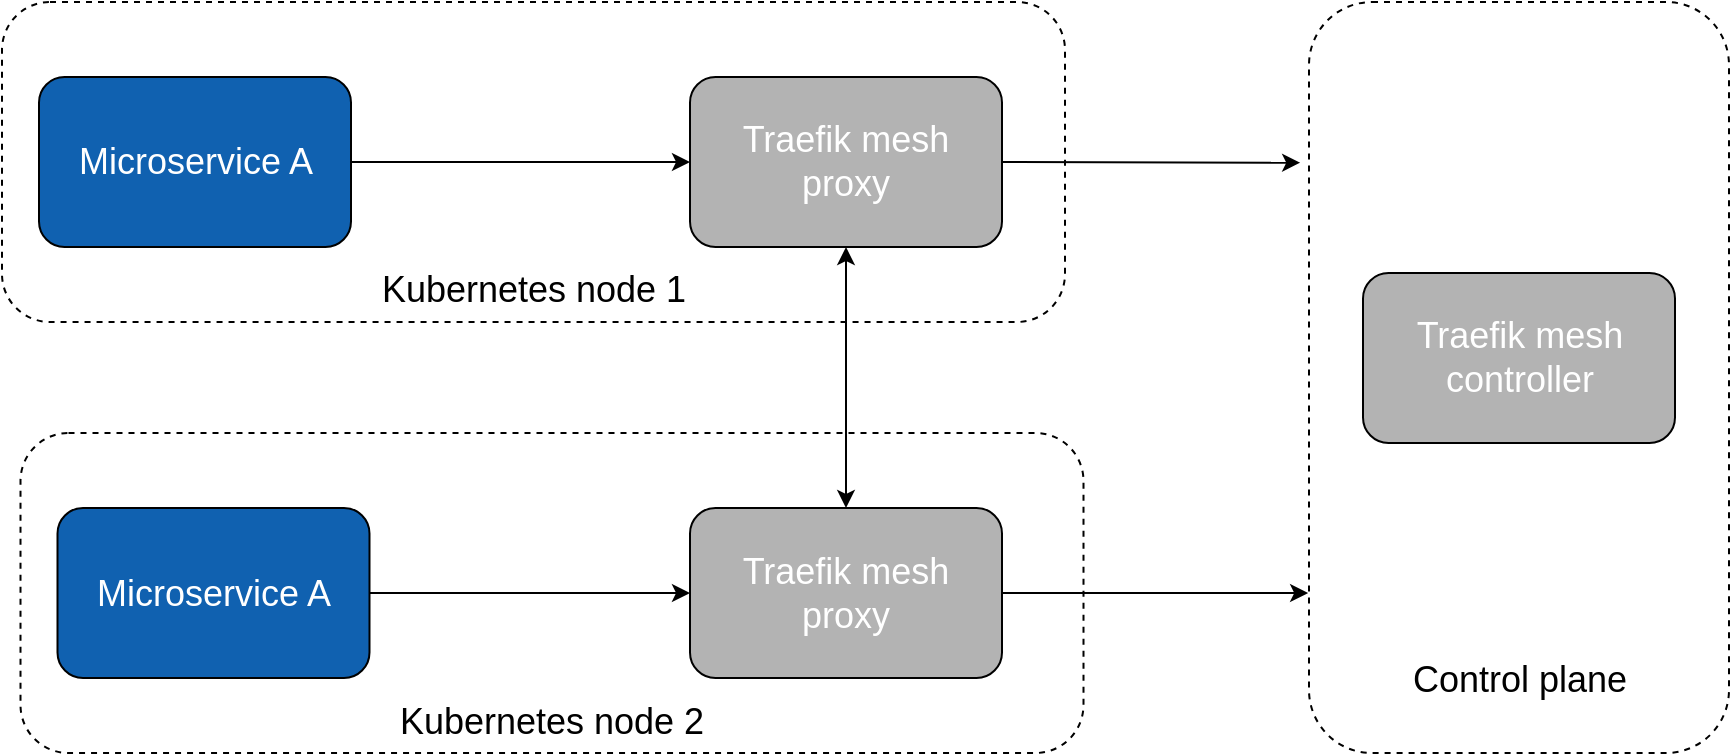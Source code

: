 <mxfile version="21.0.2" type="google"><diagram name="Page-1" id="r2EQb790FbH0v9dB6s8e"><mxGraphModel grid="1" page="1" gridSize="10" guides="1" tooltips="1" connect="1" arrows="1" fold="1" pageScale="1" pageWidth="827" pageHeight="1169" math="0" shadow="0"><root><mxCell id="0"/><mxCell id="1" parent="0"/><mxCell id="-ukKygDJakCzYnh6vZIX-1" value="&lt;font color=&quot;#000000&quot;&gt;&lt;br&gt;&lt;br&gt;&lt;br&gt;&lt;br&gt;&lt;br&gt;&lt;br&gt;&lt;/font&gt;&lt;span style=&quot;text-align: right ; color: rgb(0 , 0 , 0)&quot;&gt;Kubernetes node 1&lt;/span&gt;&lt;font color=&quot;#000000&quot;&gt;&lt;br&gt;&lt;/font&gt;" style="rounded=1;whiteSpace=wrap;html=1;labelBackgroundColor=none;strokeColor=#000000;fontSize=18;fontColor=#B3B3B3;fillColor=none;dashed=1;" vertex="1" parent="1"><mxGeometry x="90" y="2420" width="531.5" height="160" as="geometry"/></mxCell><mxCell id="-ukKygDJakCzYnh6vZIX-2" style="edgeStyle=none;html=1;exitX=1;exitY=0.5;exitDx=0;exitDy=0;entryX=0;entryY=0.5;entryDx=0;entryDy=0;" edge="1" parent="1" source="-ukKygDJakCzYnh6vZIX-3" target="-ukKygDJakCzYnh6vZIX-6"><mxGeometry relative="1" as="geometry"/></mxCell><mxCell id="-ukKygDJakCzYnh6vZIX-3" value="&lt;font color=&quot;#ffffff&quot;&gt;Microservice A&lt;/font&gt;" style="rounded=1;whiteSpace=wrap;html=1;fontSize=18;fillColor=#1061B0;" vertex="1" parent="1"><mxGeometry x="108.5" y="2457.5" width="156" height="85" as="geometry"/></mxCell><mxCell id="-ukKygDJakCzYnh6vZIX-4" value="&lt;font color=&quot;#ffffff&quot;&gt;Traefik mesh controller&lt;/font&gt;" style="rounded=1;whiteSpace=wrap;html=1;fontSize=18;fillColor=#B3B3B3;" vertex="1" parent="1"><mxGeometry x="770.5" y="2555.5" width="156" height="85" as="geometry"/></mxCell><mxCell id="-ukKygDJakCzYnh6vZIX-5" style="edgeStyle=none;html=1;exitX=1;exitY=0.5;exitDx=0;exitDy=0;entryX=-0.021;entryY=0.214;entryDx=0;entryDy=0;entryPerimeter=0;" edge="1" parent="1" source="-ukKygDJakCzYnh6vZIX-6" target="-ukKygDJakCzYnh6vZIX-13"><mxGeometry relative="1" as="geometry"/></mxCell><mxCell id="-ukKygDJakCzYnh6vZIX-6" value="&lt;font color=&quot;#ffffff&quot;&gt;Traefik mesh &lt;br&gt;proxy&lt;/font&gt;" style="rounded=1;whiteSpace=wrap;html=1;fontSize=18;fillColor=#B3B3B3;" vertex="1" parent="1"><mxGeometry x="434" y="2457.5" width="156" height="85" as="geometry"/></mxCell><mxCell id="-ukKygDJakCzYnh6vZIX-7" value="&lt;font color=&quot;#000000&quot;&gt;&lt;br&gt;&lt;br&gt;&lt;br&gt;&lt;br&gt;&lt;br&gt;&lt;br&gt;&lt;/font&gt;&lt;span style=&quot;text-align: right ; color: rgb(0 , 0 , 0)&quot;&gt;Kubernetes node 2&lt;/span&gt;&lt;font color=&quot;#000000&quot;&gt;&lt;br&gt;&lt;/font&gt;" style="rounded=1;whiteSpace=wrap;html=1;labelBackgroundColor=none;strokeColor=#000000;fontSize=18;fontColor=#B3B3B3;fillColor=none;dashed=1;" vertex="1" parent="1"><mxGeometry x="99.25" y="2635.5" width="531.5" height="160" as="geometry"/></mxCell><mxCell id="-ukKygDJakCzYnh6vZIX-8" style="edgeStyle=none;html=1;exitX=1;exitY=0.5;exitDx=0;exitDy=0;entryX=0;entryY=0.5;entryDx=0;entryDy=0;" edge="1" parent="1" source="-ukKygDJakCzYnh6vZIX-9" target="-ukKygDJakCzYnh6vZIX-12"><mxGeometry relative="1" as="geometry"/></mxCell><mxCell id="-ukKygDJakCzYnh6vZIX-9" value="&lt;font color=&quot;#ffffff&quot;&gt;Microservice A&lt;/font&gt;" style="rounded=1;whiteSpace=wrap;html=1;fontSize=18;fillColor=#1061B0;" vertex="1" parent="1"><mxGeometry x="117.75" y="2673" width="156" height="85" as="geometry"/></mxCell><mxCell id="-ukKygDJakCzYnh6vZIX-10" style="edgeStyle=none;html=1;exitX=1;exitY=0.5;exitDx=0;exitDy=0;entryX=-0.002;entryY=0.787;entryDx=0;entryDy=0;entryPerimeter=0;" edge="1" parent="1" source="-ukKygDJakCzYnh6vZIX-12" target="-ukKygDJakCzYnh6vZIX-13"><mxGeometry relative="1" as="geometry"><mxPoint x="740" y="2615.5" as="targetPoint"/></mxGeometry></mxCell><mxCell id="-ukKygDJakCzYnh6vZIX-11" style="edgeStyle=none;html=1;startArrow=classic;startFill=1;" edge="1" parent="1" source="-ukKygDJakCzYnh6vZIX-12" target="-ukKygDJakCzYnh6vZIX-6"><mxGeometry relative="1" as="geometry"/></mxCell><mxCell id="-ukKygDJakCzYnh6vZIX-12" value="&lt;font color=&quot;#ffffff&quot;&gt;Traefik mesh &lt;br&gt;proxy&lt;/font&gt;" style="rounded=1;whiteSpace=wrap;html=1;fontSize=18;fillColor=#B3B3B3;" vertex="1" parent="1"><mxGeometry x="434" y="2673" width="156" height="85" as="geometry"/></mxCell><mxCell id="-ukKygDJakCzYnh6vZIX-13" value="&lt;font color=&quot;#000000&quot;&gt;&lt;br&gt;&lt;br&gt;&lt;br&gt;&lt;br&gt;&lt;br&gt;&lt;br&gt;&lt;br&gt;&lt;br&gt;&lt;br&gt;&lt;br&gt;&lt;br&gt;&lt;div style=&quot;text-align: right;&quot;&gt;&lt;span style=&quot;background-color: initial;&quot;&gt;&lt;br&gt;&lt;/span&gt;&lt;/div&gt;&lt;div style=&quot;text-align: right;&quot;&gt;&lt;span style=&quot;background-color: initial;&quot;&gt;&lt;br&gt;&lt;/span&gt;&lt;/div&gt;&lt;div style=&quot;text-align: right;&quot;&gt;&lt;span style=&quot;background-color: initial;&quot;&gt;&lt;br&gt;&lt;/span&gt;&lt;/div&gt;&lt;div style=&quot;text-align: right;&quot;&gt;&lt;span style=&quot;background-color: initial;&quot;&gt;Control plane&lt;/span&gt;&lt;/div&gt;&lt;/font&gt;" style="rounded=1;whiteSpace=wrap;html=1;labelBackgroundColor=none;strokeColor=#000000;fontSize=18;fontColor=#B3B3B3;fillColor=none;dashed=1;" vertex="1" parent="1"><mxGeometry x="743.5" y="2420" width="210" height="375.5" as="geometry"/></mxCell></root></mxGraphModel></diagram></mxfile>